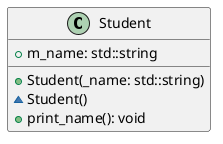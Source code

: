 @startuml

class Student {
    + m_name: std::string
    + Student(_name: std::string)
    ~ Student() 
    + print_name(): void
}

' note top of Student : Student.\nTODO: implements Kalman filter,\nmean filter ready,\nnormal data generate by random values
@enduml